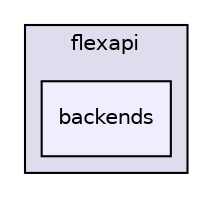 digraph "flexapi/backends" {
  compound=true
  node [ fontsize="10", fontname="Helvetica"];
  edge [ labelfontsize="10", labelfontname="Helvetica"];
  subgraph clusterdir_1b71947cc889af86b0fe3437fc04a964 {
    graph [ bgcolor="#ddddee", pencolor="black", label="flexapi" fontname="Helvetica", fontsize="10", URL="dir_1b71947cc889af86b0fe3437fc04a964.html"]
  dir_89b04c9f3e32fe15df4bccaffa07342a [shape=box, label="backends", style="filled", fillcolor="#eeeeff", pencolor="black", URL="dir_89b04c9f3e32fe15df4bccaffa07342a.html"];
  }
}
